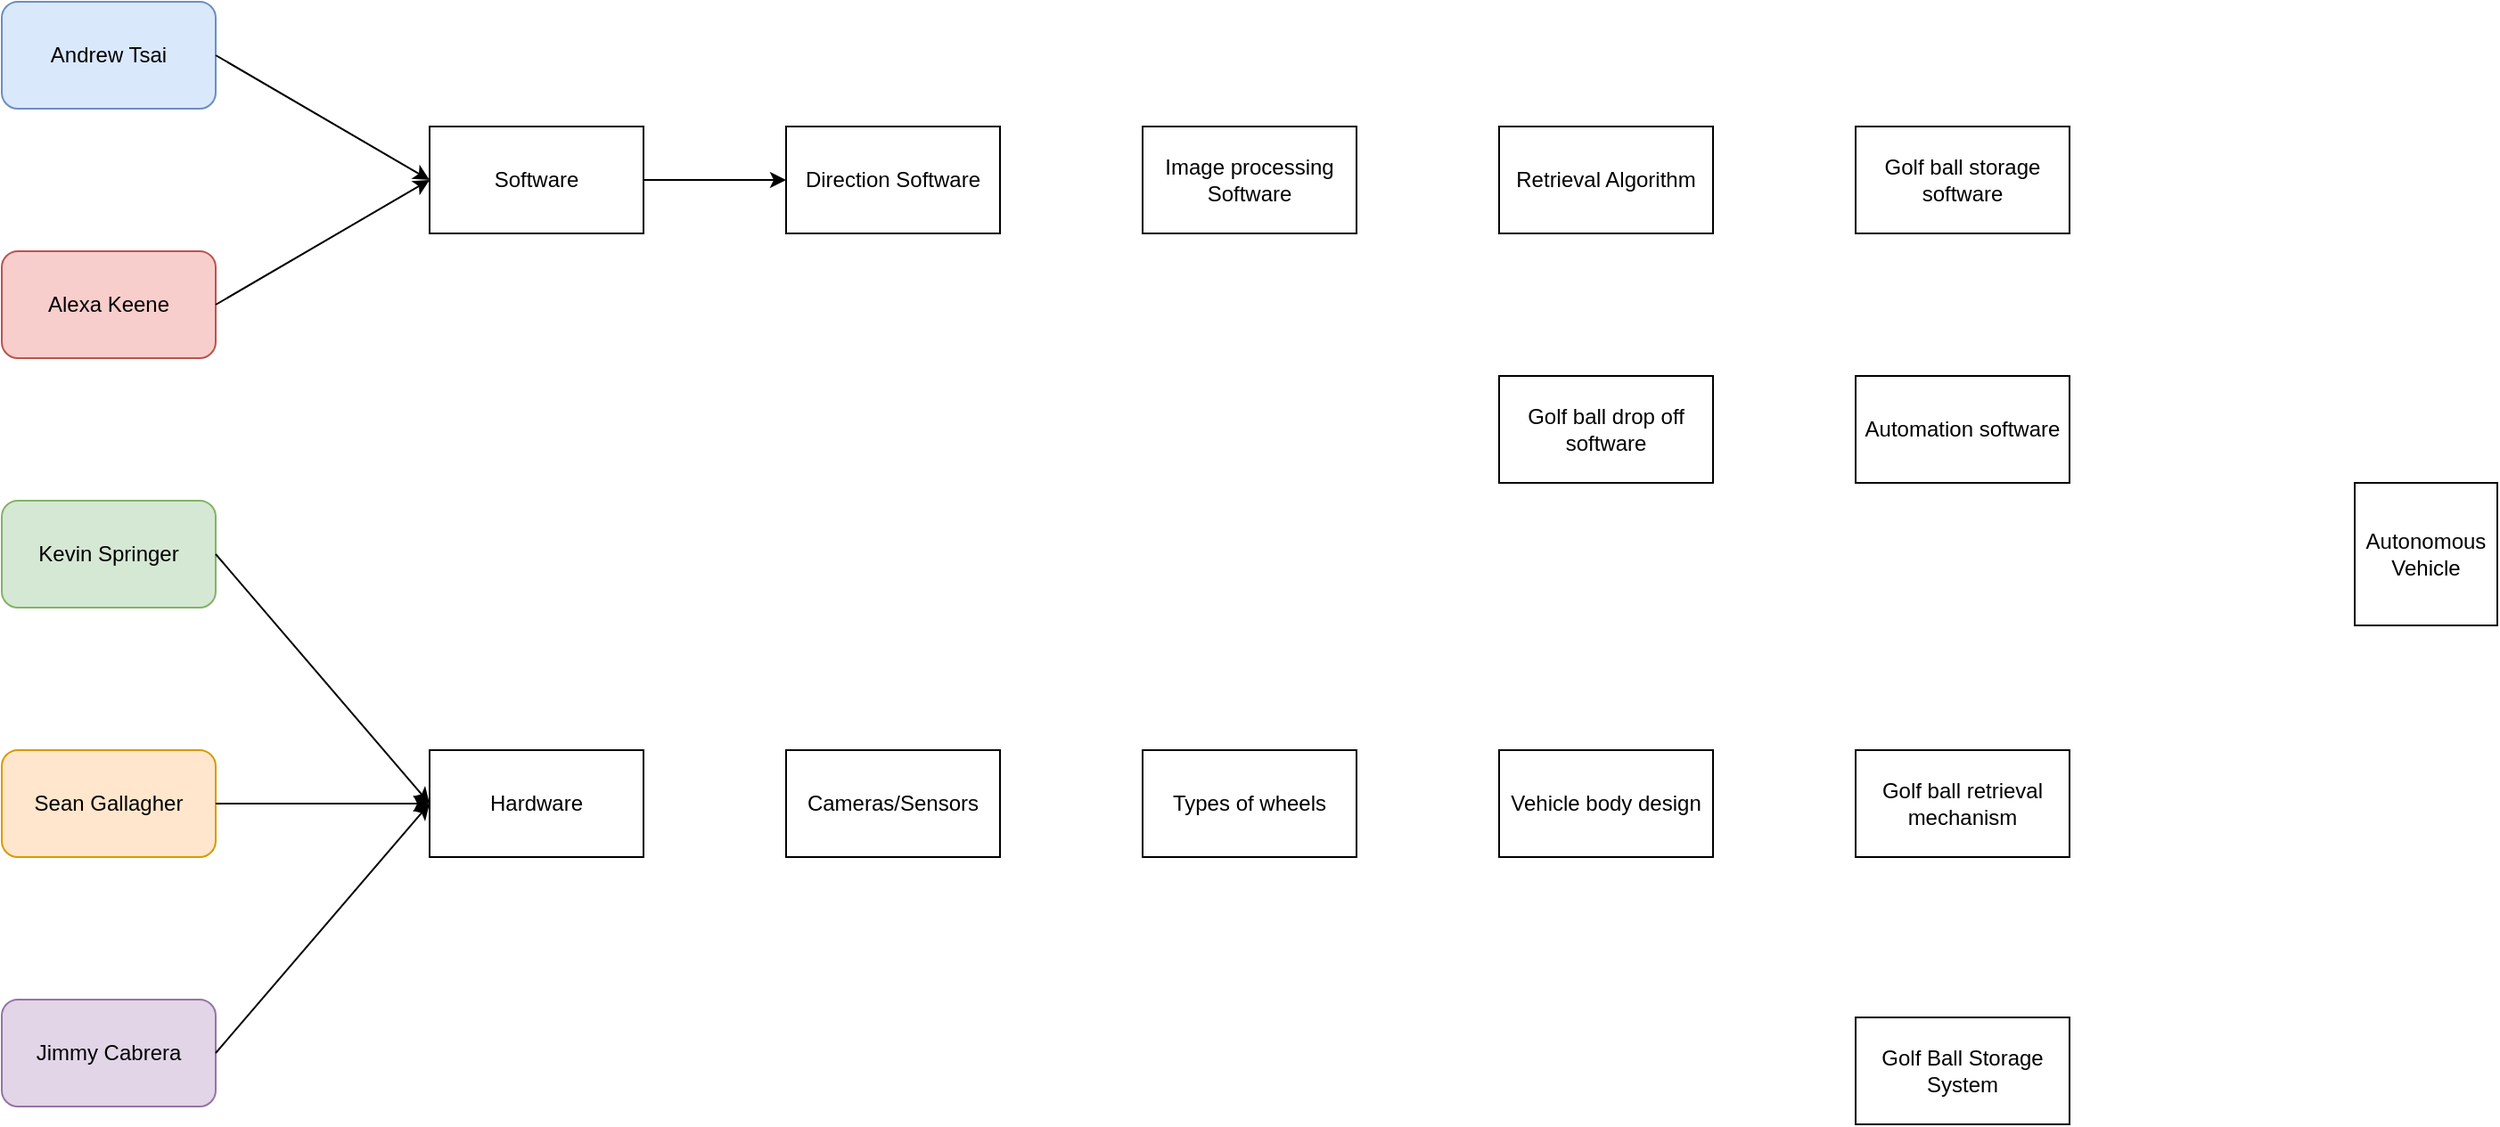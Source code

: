 <mxfile version="14.4.2" type="github">
  <diagram id="fRH1L5c6rkyIjCtjcVHN" name="Page-1">
    <mxGraphModel dx="1422" dy="794" grid="1" gridSize="10" guides="1" tooltips="1" connect="1" arrows="1" fold="1" page="1" pageScale="1" pageWidth="850" pageHeight="1100" math="0" shadow="0">
      <root>
        <mxCell id="0" />
        <mxCell id="1" parent="0" />
        <mxCell id="Y8u-0-MN6DTjeWjltAM9-1" value="Sean Gallagher" style="rounded=1;whiteSpace=wrap;html=1;fillColor=#ffe6cc;strokeColor=#d79b00;" vertex="1" parent="1">
          <mxGeometry x="40" y="600" width="120" height="60" as="geometry" />
        </mxCell>
        <mxCell id="Y8u-0-MN6DTjeWjltAM9-2" value="Kevin Springer" style="rounded=1;whiteSpace=wrap;html=1;fillColor=#d5e8d4;strokeColor=#82b366;" vertex="1" parent="1">
          <mxGeometry x="40" y="460" width="120" height="60" as="geometry" />
        </mxCell>
        <mxCell id="Y8u-0-MN6DTjeWjltAM9-3" value="Alexa Keene" style="rounded=1;whiteSpace=wrap;html=1;fillColor=#f8cecc;strokeColor=#b85450;" vertex="1" parent="1">
          <mxGeometry x="40" y="320" width="120" height="60" as="geometry" />
        </mxCell>
        <mxCell id="Y8u-0-MN6DTjeWjltAM9-4" value="Andrew Tsai" style="rounded=1;whiteSpace=wrap;html=1;fillColor=#dae8fc;strokeColor=#6c8ebf;" vertex="1" parent="1">
          <mxGeometry x="40" y="180" width="120" height="60" as="geometry" />
        </mxCell>
        <mxCell id="Y8u-0-MN6DTjeWjltAM9-5" value="Jimmy Cabrera" style="rounded=1;whiteSpace=wrap;html=1;fillColor=#e1d5e7;strokeColor=#9673a6;" vertex="1" parent="1">
          <mxGeometry x="40" y="740" width="120" height="60" as="geometry" />
        </mxCell>
        <mxCell id="Y8u-0-MN6DTjeWjltAM9-7" value="Software" style="rounded=0;whiteSpace=wrap;html=1;" vertex="1" parent="1">
          <mxGeometry x="280" y="250" width="120" height="60" as="geometry" />
        </mxCell>
        <mxCell id="Y8u-0-MN6DTjeWjltAM9-8" value="Hardware" style="rounded=0;whiteSpace=wrap;html=1;" vertex="1" parent="1">
          <mxGeometry x="280" y="600" width="120" height="60" as="geometry" />
        </mxCell>
        <mxCell id="Y8u-0-MN6DTjeWjltAM9-9" value="" style="endArrow=classic;html=1;exitX=1;exitY=0.5;exitDx=0;exitDy=0;entryX=0;entryY=0.5;entryDx=0;entryDy=0;" edge="1" parent="1" source="Y8u-0-MN6DTjeWjltAM9-4" target="Y8u-0-MN6DTjeWjltAM9-7">
          <mxGeometry width="50" height="50" relative="1" as="geometry">
            <mxPoint x="400" y="580" as="sourcePoint" />
            <mxPoint x="450" y="530" as="targetPoint" />
          </mxGeometry>
        </mxCell>
        <mxCell id="Y8u-0-MN6DTjeWjltAM9-10" value="" style="endArrow=classic;html=1;exitX=1;exitY=0.5;exitDx=0;exitDy=0;entryX=0;entryY=0.5;entryDx=0;entryDy=0;" edge="1" parent="1" source="Y8u-0-MN6DTjeWjltAM9-3" target="Y8u-0-MN6DTjeWjltAM9-7">
          <mxGeometry width="50" height="50" relative="1" as="geometry">
            <mxPoint x="400" y="580" as="sourcePoint" />
            <mxPoint x="450" y="530" as="targetPoint" />
          </mxGeometry>
        </mxCell>
        <mxCell id="Y8u-0-MN6DTjeWjltAM9-11" value="" style="endArrow=classic;html=1;exitX=1;exitY=0.5;exitDx=0;exitDy=0;entryX=0;entryY=0.5;entryDx=0;entryDy=0;" edge="1" parent="1" source="Y8u-0-MN6DTjeWjltAM9-2" target="Y8u-0-MN6DTjeWjltAM9-8">
          <mxGeometry width="50" height="50" relative="1" as="geometry">
            <mxPoint x="400" y="580" as="sourcePoint" />
            <mxPoint x="450" y="530" as="targetPoint" />
          </mxGeometry>
        </mxCell>
        <mxCell id="Y8u-0-MN6DTjeWjltAM9-12" value="" style="endArrow=classic;html=1;exitX=1;exitY=0.5;exitDx=0;exitDy=0;entryX=0;entryY=0.5;entryDx=0;entryDy=0;" edge="1" parent="1" source="Y8u-0-MN6DTjeWjltAM9-1" target="Y8u-0-MN6DTjeWjltAM9-8">
          <mxGeometry width="50" height="50" relative="1" as="geometry">
            <mxPoint x="400" y="580" as="sourcePoint" />
            <mxPoint x="450" y="530" as="targetPoint" />
          </mxGeometry>
        </mxCell>
        <mxCell id="Y8u-0-MN6DTjeWjltAM9-13" value="" style="endArrow=classic;html=1;exitX=1;exitY=0.5;exitDx=0;exitDy=0;entryX=0;entryY=0.5;entryDx=0;entryDy=0;" edge="1" parent="1" source="Y8u-0-MN6DTjeWjltAM9-5" target="Y8u-0-MN6DTjeWjltAM9-8">
          <mxGeometry width="50" height="50" relative="1" as="geometry">
            <mxPoint x="400" y="580" as="sourcePoint" />
            <mxPoint x="450" y="530" as="targetPoint" />
          </mxGeometry>
        </mxCell>
        <mxCell id="Y8u-0-MN6DTjeWjltAM9-15" value="Autonomous Vehicle" style="whiteSpace=wrap;html=1;aspect=fixed;" vertex="1" parent="1">
          <mxGeometry x="1360" y="450" width="80" height="80" as="geometry" />
        </mxCell>
        <mxCell id="Y8u-0-MN6DTjeWjltAM9-16" value="Direction Software" style="rounded=0;whiteSpace=wrap;html=1;" vertex="1" parent="1">
          <mxGeometry x="480" y="250" width="120" height="60" as="geometry" />
        </mxCell>
        <mxCell id="Y8u-0-MN6DTjeWjltAM9-17" value="Image processing Software" style="rounded=0;whiteSpace=wrap;html=1;" vertex="1" parent="1">
          <mxGeometry x="680" y="250" width="120" height="60" as="geometry" />
        </mxCell>
        <mxCell id="Y8u-0-MN6DTjeWjltAM9-18" value="Retrieval Algorithm" style="rounded=0;whiteSpace=wrap;html=1;" vertex="1" parent="1">
          <mxGeometry x="880" y="250" width="120" height="60" as="geometry" />
        </mxCell>
        <mxCell id="Y8u-0-MN6DTjeWjltAM9-19" value="Cameras/Sensors" style="rounded=0;whiteSpace=wrap;html=1;" vertex="1" parent="1">
          <mxGeometry x="480" y="600" width="120" height="60" as="geometry" />
        </mxCell>
        <mxCell id="Y8u-0-MN6DTjeWjltAM9-20" value="Types of wheels" style="rounded=0;whiteSpace=wrap;html=1;" vertex="1" parent="1">
          <mxGeometry x="680" y="600" width="120" height="60" as="geometry" />
        </mxCell>
        <mxCell id="Y8u-0-MN6DTjeWjltAM9-21" value="Vehicle body design" style="rounded=0;whiteSpace=wrap;html=1;" vertex="1" parent="1">
          <mxGeometry x="880" y="600" width="120" height="60" as="geometry" />
        </mxCell>
        <mxCell id="Y8u-0-MN6DTjeWjltAM9-22" value="Golf ball retrieval mechanism" style="rounded=0;whiteSpace=wrap;html=1;" vertex="1" parent="1">
          <mxGeometry x="1080" y="600" width="120" height="60" as="geometry" />
        </mxCell>
        <mxCell id="Y8u-0-MN6DTjeWjltAM9-23" value="Golf Ball Storage System" style="rounded=0;whiteSpace=wrap;html=1;" vertex="1" parent="1">
          <mxGeometry x="1080" y="750" width="120" height="60" as="geometry" />
        </mxCell>
        <mxCell id="Y8u-0-MN6DTjeWjltAM9-24" value="Golf ball storage software" style="rounded=0;whiteSpace=wrap;html=1;" vertex="1" parent="1">
          <mxGeometry x="1080" y="250" width="120" height="60" as="geometry" />
        </mxCell>
        <mxCell id="Y8u-0-MN6DTjeWjltAM9-25" value="Golf ball drop off software" style="rounded=0;whiteSpace=wrap;html=1;" vertex="1" parent="1">
          <mxGeometry x="880" y="390" width="120" height="60" as="geometry" />
        </mxCell>
        <mxCell id="Y8u-0-MN6DTjeWjltAM9-26" value="Automation software" style="rounded=0;whiteSpace=wrap;html=1;" vertex="1" parent="1">
          <mxGeometry x="1080" y="390" width="120" height="60" as="geometry" />
        </mxCell>
        <mxCell id="Y8u-0-MN6DTjeWjltAM9-27" value="" style="endArrow=classic;html=1;exitX=1;exitY=0.5;exitDx=0;exitDy=0;entryX=0;entryY=0.5;entryDx=0;entryDy=0;" edge="1" parent="1" source="Y8u-0-MN6DTjeWjltAM9-7" target="Y8u-0-MN6DTjeWjltAM9-16">
          <mxGeometry width="50" height="50" relative="1" as="geometry">
            <mxPoint x="830" y="540" as="sourcePoint" />
            <mxPoint x="880" y="490" as="targetPoint" />
          </mxGeometry>
        </mxCell>
      </root>
    </mxGraphModel>
  </diagram>
</mxfile>
